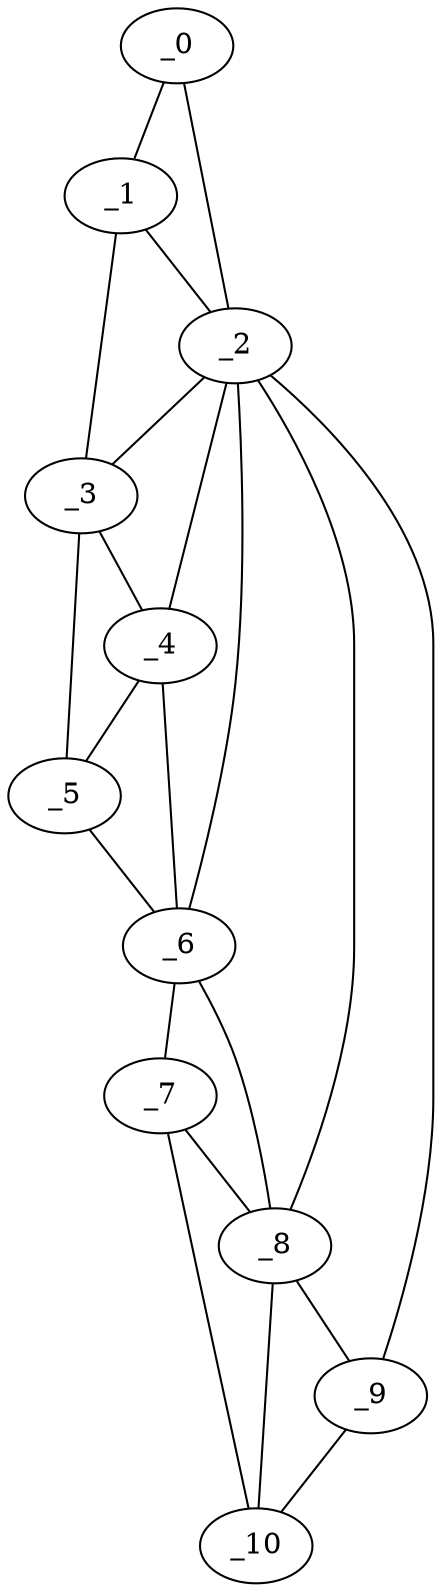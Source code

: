 graph "obj42__330.gxl" {
	_0	 [x=5,
		y=77];
	_1	 [x=21,
		y=58];
	_0 -- _1	 [valence=1];
	_2	 [x=21,
		y=75];
	_0 -- _2	 [valence=1];
	_1 -- _2	 [valence=1];
	_3	 [x=26,
		y=53];
	_1 -- _3	 [valence=1];
	_2 -- _3	 [valence=2];
	_4	 [x=42,
		y=48];
	_2 -- _4	 [valence=1];
	_6	 [x=97,
		y=44];
	_2 -- _6	 [valence=2];
	_8	 [x=115,
		y=56];
	_2 -- _8	 [valence=2];
	_9	 [x=125,
		y=60];
	_2 -- _9	 [valence=1];
	_3 -- _4	 [valence=2];
	_5	 [x=46,
		y=44];
	_3 -- _5	 [valence=1];
	_4 -- _5	 [valence=1];
	_4 -- _6	 [valence=2];
	_5 -- _6	 [valence=1];
	_7	 [x=113,
		y=44];
	_6 -- _7	 [valence=1];
	_6 -- _8	 [valence=2];
	_7 -- _8	 [valence=2];
	_10	 [x=126,
		y=50];
	_7 -- _10	 [valence=1];
	_8 -- _9	 [valence=1];
	_8 -- _10	 [valence=2];
	_9 -- _10	 [valence=1];
}
